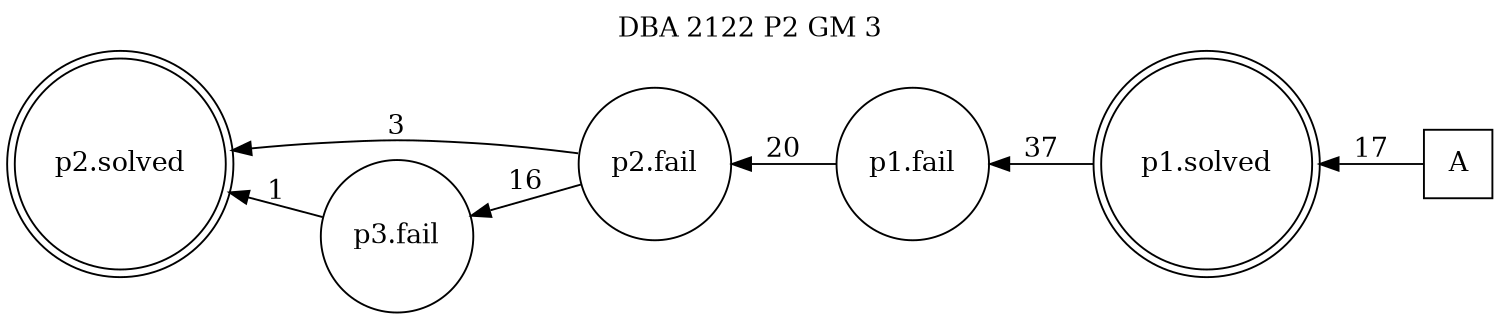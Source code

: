 digraph DBA_2122_P2_GM_3 {
labelloc="tl"
label= " DBA 2122 P2 GM 3 "
rankdir="RL";
graph [ size=" 10 , 10 !"]

"A" [shape="square" label="A"]
"p1.solved" [shape="doublecircle" label="p1.solved"]
"p1.fail" [shape="circle" label="p1.fail"]
"p2.fail" [shape="circle" label="p2.fail"]
"p2.solved" [shape="doublecircle" label="p2.solved"]
"p3.fail" [shape="circle" label="p3.fail"]
"A" -> "p1.solved" [ label=17]
"p1.solved" -> "p1.fail" [ label=37]
"p1.fail" -> "p2.fail" [ label=20]
"p2.fail" -> "p2.solved" [ label=3]
"p2.fail" -> "p3.fail" [ label=16]
"p3.fail" -> "p2.solved" [ label=1]
}
